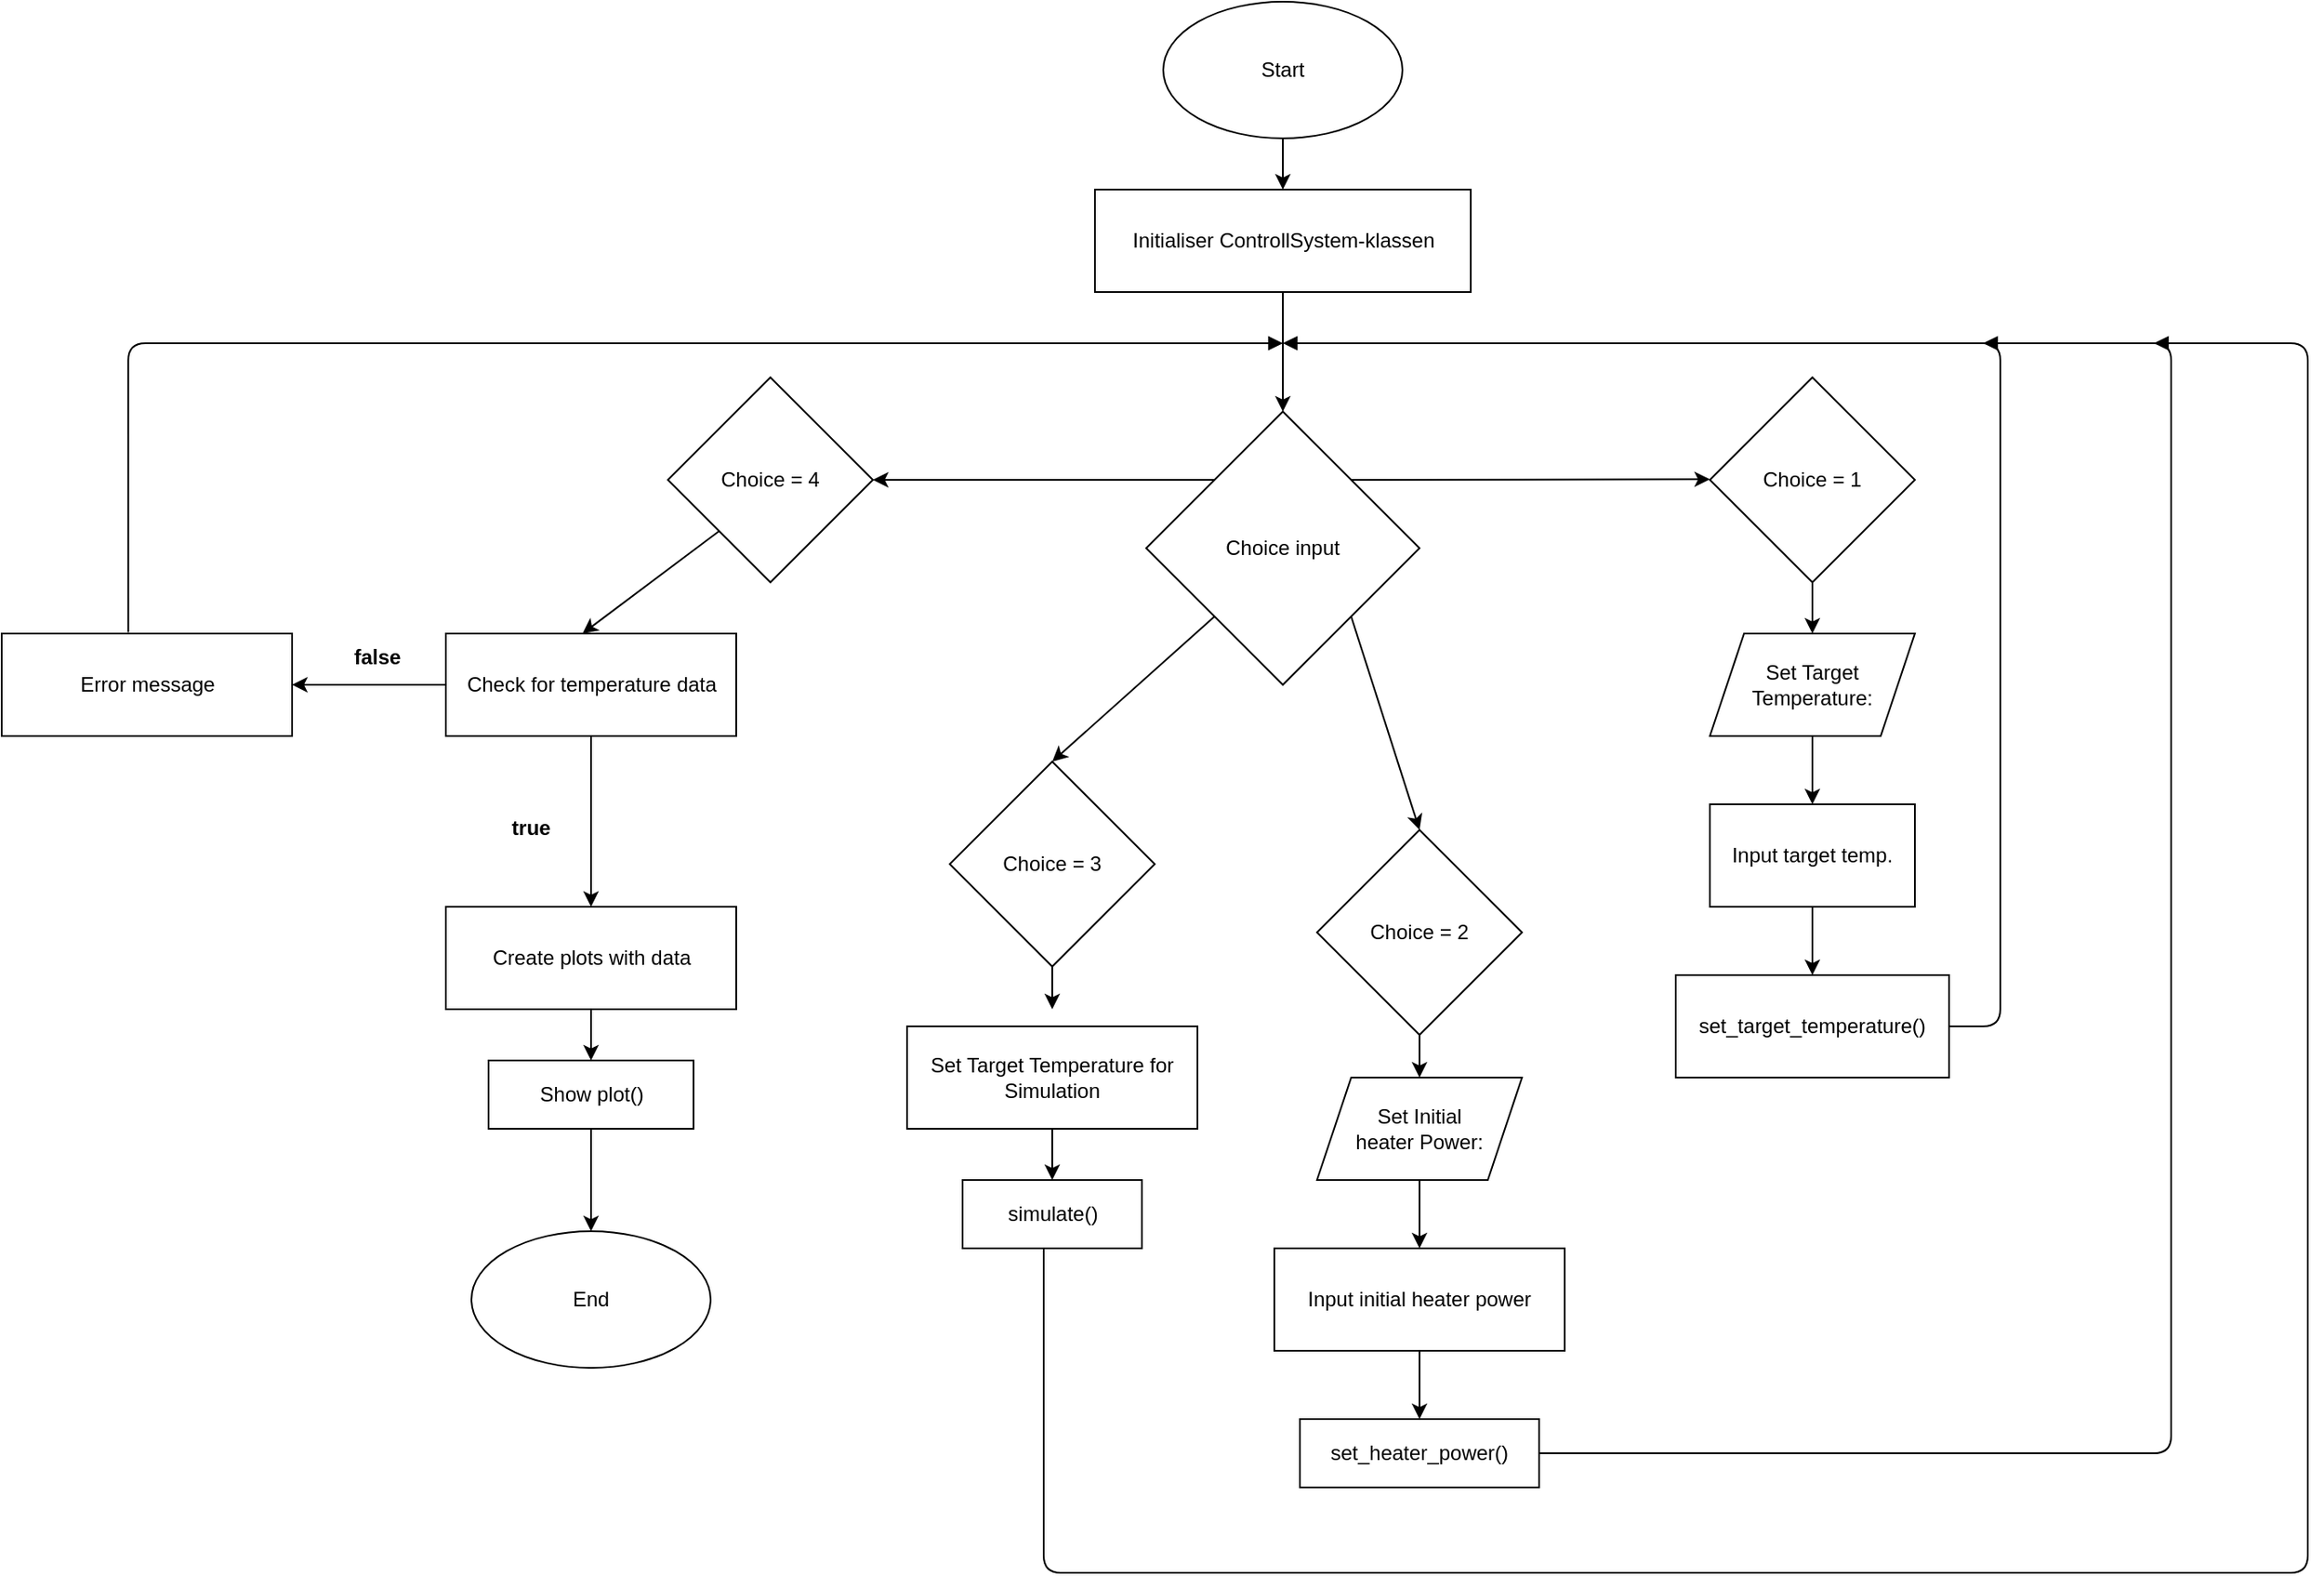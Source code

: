 <mxfile>
    <diagram id="ehz1RpYZ33W3WZLCxr4i" name="Page-1">
        <mxGraphModel dx="2309" dy="854" grid="1" gridSize="10" guides="1" tooltips="1" connect="1" arrows="1" fold="1" page="1" pageScale="1" pageWidth="827" pageHeight="1169" math="0" shadow="0">
            <root>
                <mxCell id="0"/>
                <mxCell id="1" parent="0"/>
                <mxCell id="2" value="Start" style="ellipse;whiteSpace=wrap;html=1;" parent="1" vertex="1">
                    <mxGeometry x="290" y="40" width="140" height="80" as="geometry"/>
                </mxCell>
                <mxCell id="3" value="Initialiser ControllSystem-klassen" style="html=1;" parent="1" vertex="1">
                    <mxGeometry x="250" y="150" width="220" height="60" as="geometry"/>
                </mxCell>
                <mxCell id="4" value="" style="endArrow=classic;html=1;exitX=0.5;exitY=1;exitDx=0;exitDy=0;" parent="1" source="2" target="3" edge="1">
                    <mxGeometry width="50" height="50" relative="1" as="geometry">
                        <mxPoint x="400" y="260" as="sourcePoint"/>
                        <mxPoint x="450" y="210" as="targetPoint"/>
                    </mxGeometry>
                </mxCell>
                <mxCell id="5" value="" style="endArrow=classic;html=1;exitX=0.5;exitY=1;exitDx=0;exitDy=0;" parent="1" source="3" edge="1">
                    <mxGeometry width="50" height="50" relative="1" as="geometry">
                        <mxPoint x="400" y="260" as="sourcePoint"/>
                        <mxPoint x="360" y="280.0" as="targetPoint"/>
                    </mxGeometry>
                </mxCell>
                <mxCell id="27" style="edgeStyle=none;html=1;exitX=0;exitY=0;exitDx=0;exitDy=0;" parent="1" source="6" edge="1">
                    <mxGeometry relative="1" as="geometry">
                        <mxPoint x="120" y="320" as="targetPoint"/>
                    </mxGeometry>
                </mxCell>
                <mxCell id="28" style="edgeStyle=none;html=1;exitX=1;exitY=0;exitDx=0;exitDy=0;" parent="1" source="6" edge="1">
                    <mxGeometry relative="1" as="geometry">
                        <mxPoint x="610" y="319.667" as="targetPoint"/>
                    </mxGeometry>
                </mxCell>
                <mxCell id="29" style="edgeStyle=none;html=1;exitX=0;exitY=1;exitDx=0;exitDy=0;entryX=0.5;entryY=0;entryDx=0;entryDy=0;" parent="1" source="6" target="51" edge="1">
                    <mxGeometry relative="1" as="geometry">
                        <mxPoint x="220" y="480" as="targetPoint"/>
                    </mxGeometry>
                </mxCell>
                <mxCell id="30" style="edgeStyle=none;html=1;exitX=1;exitY=1;exitDx=0;exitDy=0;entryX=0.5;entryY=0;entryDx=0;entryDy=0;" parent="1" source="6" target="41" edge="1">
                    <mxGeometry relative="1" as="geometry">
                        <mxPoint x="440" y="520" as="targetPoint"/>
                    </mxGeometry>
                </mxCell>
                <mxCell id="6" value="Choice input" style="rhombus;whiteSpace=wrap;html=1;" parent="1" vertex="1">
                    <mxGeometry x="280" y="280" width="160" height="160" as="geometry"/>
                </mxCell>
                <mxCell id="33" style="edgeStyle=none;html=1;entryX=0.5;entryY=0;entryDx=0;entryDy=0;" parent="1" source="31" edge="1">
                    <mxGeometry relative="1" as="geometry">
                        <mxPoint x="670" y="410" as="targetPoint"/>
                    </mxGeometry>
                </mxCell>
                <mxCell id="31" value="Choice = 1" style="rhombus;whiteSpace=wrap;html=1;" parent="1" vertex="1">
                    <mxGeometry x="610" y="260" width="120" height="120" as="geometry"/>
                </mxCell>
                <mxCell id="35" style="edgeStyle=none;html=1;" parent="1" source="34" edge="1">
                    <mxGeometry relative="1" as="geometry">
                        <mxPoint x="670" y="510" as="targetPoint"/>
                    </mxGeometry>
                </mxCell>
                <mxCell id="34" value="Set Target Temperature:" style="shape=parallelogram;perimeter=parallelogramPerimeter;whiteSpace=wrap;html=1;fixedSize=1;" parent="1" vertex="1">
                    <mxGeometry x="610" y="410" width="120" height="60" as="geometry"/>
                </mxCell>
                <mxCell id="37" style="edgeStyle=none;html=1;" parent="1" source="36" edge="1">
                    <mxGeometry relative="1" as="geometry">
                        <mxPoint x="670" y="610" as="targetPoint"/>
                    </mxGeometry>
                </mxCell>
                <mxCell id="36" value="Input target temp." style="rounded=0;whiteSpace=wrap;html=1;" parent="1" vertex="1">
                    <mxGeometry x="610" y="510.0" width="120" height="60" as="geometry"/>
                </mxCell>
                <mxCell id="38" value="set_target_temperature()" style="rounded=0;whiteSpace=wrap;html=1;" parent="1" vertex="1">
                    <mxGeometry x="590" y="610" width="160" height="60" as="geometry"/>
                </mxCell>
                <mxCell id="39" value="" style="endArrow=block;endFill=1;html=1;edgeStyle=orthogonalEdgeStyle;align=left;verticalAlign=top;exitX=1;exitY=0.5;exitDx=0;exitDy=0;" parent="1" source="38" edge="1">
                    <mxGeometry x="-1" relative="1" as="geometry">
                        <mxPoint x="530" y="420" as="sourcePoint"/>
                        <mxPoint x="360" y="240" as="targetPoint"/>
                        <Array as="points">
                            <mxPoint x="780" y="640"/>
                            <mxPoint x="780" y="240"/>
                        </Array>
                    </mxGeometry>
                </mxCell>
                <mxCell id="41" value="Choice = 2" style="rhombus;whiteSpace=wrap;html=1;" parent="1" vertex="1">
                    <mxGeometry x="380" y="525" width="120" height="120" as="geometry"/>
                </mxCell>
                <mxCell id="42" style="edgeStyle=none;html=1;" parent="1" source="43" edge="1">
                    <mxGeometry relative="1" as="geometry">
                        <mxPoint x="440" y="770" as="targetPoint"/>
                    </mxGeometry>
                </mxCell>
                <mxCell id="43" value="Set Initial &lt;br&gt;heater Power:" style="shape=parallelogram;perimeter=parallelogramPerimeter;whiteSpace=wrap;html=1;fixedSize=1;" parent="1" vertex="1">
                    <mxGeometry x="380" y="670" width="120" height="60" as="geometry"/>
                </mxCell>
                <mxCell id="44" style="edgeStyle=none;html=1;" parent="1" edge="1">
                    <mxGeometry relative="1" as="geometry">
                        <mxPoint x="440" y="870" as="targetPoint"/>
                        <mxPoint x="440" y="830" as="sourcePoint"/>
                    </mxGeometry>
                </mxCell>
                <mxCell id="46" value="set_heater_power()" style="rounded=0;whiteSpace=wrap;html=1;" parent="1" vertex="1">
                    <mxGeometry x="370" y="870" width="140" height="40" as="geometry"/>
                </mxCell>
                <mxCell id="47" style="edgeStyle=none;html=1;" parent="1" edge="1">
                    <mxGeometry relative="1" as="geometry">
                        <mxPoint x="440" y="645" as="sourcePoint"/>
                        <mxPoint x="440" y="670" as="targetPoint"/>
                    </mxGeometry>
                </mxCell>
                <mxCell id="48" value="Input initial heater power" style="rounded=0;whiteSpace=wrap;html=1;" parent="1" vertex="1">
                    <mxGeometry x="355" y="770" width="170" height="60" as="geometry"/>
                </mxCell>
                <mxCell id="49" value="" style="endArrow=block;endFill=1;html=1;edgeStyle=orthogonalEdgeStyle;align=left;verticalAlign=top;exitX=1;exitY=0.5;exitDx=0;exitDy=0;" parent="1" source="46" edge="1">
                    <mxGeometry x="-0.947" y="-30" relative="1" as="geometry">
                        <mxPoint x="440" y="670" as="sourcePoint"/>
                        <mxPoint x="770" y="240" as="targetPoint"/>
                        <Array as="points">
                            <mxPoint x="880" y="890"/>
                            <mxPoint x="880" y="240"/>
                        </Array>
                        <mxPoint as="offset"/>
                    </mxGeometry>
                </mxCell>
                <mxCell id="51" value="Choice = 3" style="rhombus;whiteSpace=wrap;html=1;" parent="1" vertex="1">
                    <mxGeometry x="165" y="485" width="120" height="120" as="geometry"/>
                </mxCell>
                <mxCell id="52" style="edgeStyle=none;html=1;" parent="1" edge="1">
                    <mxGeometry relative="1" as="geometry">
                        <mxPoint x="225.0" y="730" as="targetPoint"/>
                        <mxPoint x="225.0" y="690" as="sourcePoint"/>
                    </mxGeometry>
                </mxCell>
                <mxCell id="55" value="simulate()" style="rounded=0;whiteSpace=wrap;html=1;" parent="1" vertex="1">
                    <mxGeometry x="172.5" y="730" width="105" height="40" as="geometry"/>
                </mxCell>
                <mxCell id="56" style="edgeStyle=none;html=1;" parent="1" edge="1">
                    <mxGeometry relative="1" as="geometry">
                        <mxPoint x="225.0" y="605" as="sourcePoint"/>
                        <mxPoint x="225.0" y="630" as="targetPoint"/>
                    </mxGeometry>
                </mxCell>
                <mxCell id="57" value="Set Target Temperature for Simulation" style="rounded=0;whiteSpace=wrap;html=1;" parent="1" vertex="1">
                    <mxGeometry x="140" y="640" width="170" height="60" as="geometry"/>
                </mxCell>
                <mxCell id="58" value="" style="endArrow=block;endFill=1;html=1;edgeStyle=orthogonalEdgeStyle;align=left;verticalAlign=top;" parent="1" edge="1">
                    <mxGeometry x="-0.392" y="-59" relative="1" as="geometry">
                        <mxPoint x="220" y="770" as="sourcePoint"/>
                        <mxPoint x="870" y="240" as="targetPoint"/>
                        <Array as="points">
                            <mxPoint x="220" y="960"/>
                            <mxPoint x="960" y="960"/>
                        </Array>
                        <mxPoint x="-55" y="-39" as="offset"/>
                    </mxGeometry>
                </mxCell>
                <mxCell id="63" style="edgeStyle=none;html=1;exitX=0;exitY=1;exitDx=0;exitDy=0;" parent="1" source="60" edge="1">
                    <mxGeometry relative="1" as="geometry">
                        <mxPoint x="-50" y="410" as="targetPoint"/>
                    </mxGeometry>
                </mxCell>
                <mxCell id="60" value="Choice = 4" style="rhombus;whiteSpace=wrap;html=1;" parent="1" vertex="1">
                    <mxGeometry y="260" width="120" height="120" as="geometry"/>
                </mxCell>
                <mxCell id="65" style="edgeStyle=none;html=1;exitX=0;exitY=0.5;exitDx=0;exitDy=0;entryX=1;entryY=0.5;entryDx=0;entryDy=0;" parent="1" source="62" target="64" edge="1">
                    <mxGeometry relative="1" as="geometry"/>
                </mxCell>
                <mxCell id="69" style="edgeStyle=none;html=1;" parent="1" source="62" edge="1">
                    <mxGeometry relative="1" as="geometry">
                        <mxPoint x="-45.0" y="570" as="targetPoint"/>
                    </mxGeometry>
                </mxCell>
                <mxCell id="62" value="Check for temperature data" style="html=1;" parent="1" vertex="1">
                    <mxGeometry x="-130" y="410" width="170" height="60" as="geometry"/>
                </mxCell>
                <mxCell id="64" value="Error message" style="html=1;" parent="1" vertex="1">
                    <mxGeometry x="-390" y="410" width="170" height="60" as="geometry"/>
                </mxCell>
                <mxCell id="66" value="" style="endArrow=block;endFill=1;html=1;edgeStyle=orthogonalEdgeStyle;align=left;verticalAlign=top;exitX=0.436;exitY=-0.013;exitDx=0;exitDy=0;exitPerimeter=0;" parent="1" source="64" edge="1">
                    <mxGeometry x="-1" y="70" relative="1" as="geometry">
                        <mxPoint x="-290" y="360" as="sourcePoint"/>
                        <mxPoint x="360" y="240" as="targetPoint"/>
                        <Array as="points">
                            <mxPoint x="-266" y="240"/>
                            <mxPoint x="-90" y="240"/>
                        </Array>
                        <mxPoint as="offset"/>
                    </mxGeometry>
                </mxCell>
                <mxCell id="68" value="false" style="text;align=center;fontStyle=1;verticalAlign=middle;spacingLeft=3;spacingRight=3;strokeColor=none;rotatable=0;points=[[0,0.5],[1,0.5]];portConstraint=eastwest;" parent="1" vertex="1">
                    <mxGeometry x="-210" y="410" width="80" height="26" as="geometry"/>
                </mxCell>
                <mxCell id="70" value="true" style="text;align=center;fontStyle=1;verticalAlign=middle;spacingLeft=3;spacingRight=3;strokeColor=none;rotatable=0;points=[[0,0.5],[1,0.5]];portConstraint=eastwest;" parent="1" vertex="1">
                    <mxGeometry x="-120" y="510" width="80" height="26" as="geometry"/>
                </mxCell>
                <mxCell id="73" style="edgeStyle=none;html=1;" parent="1" source="72" edge="1">
                    <mxGeometry relative="1" as="geometry">
                        <mxPoint x="-45" y="660" as="targetPoint"/>
                    </mxGeometry>
                </mxCell>
                <mxCell id="72" value="Create plots with data" style="html=1;" parent="1" vertex="1">
                    <mxGeometry x="-130" y="570" width="170" height="60" as="geometry"/>
                </mxCell>
                <mxCell id="75" style="edgeStyle=none;html=1;" parent="1" source="74" edge="1">
                    <mxGeometry relative="1" as="geometry">
                        <mxPoint x="-45" y="760" as="targetPoint"/>
                    </mxGeometry>
                </mxCell>
                <mxCell id="74" value="Show plot()" style="html=1;" parent="1" vertex="1">
                    <mxGeometry x="-105" y="660" width="120" height="40" as="geometry"/>
                </mxCell>
                <mxCell id="76" value="End" style="ellipse;whiteSpace=wrap;html=1;" parent="1" vertex="1">
                    <mxGeometry x="-115" y="760" width="140" height="80" as="geometry"/>
                </mxCell>
            </root>
        </mxGraphModel>
    </diagram>
</mxfile>